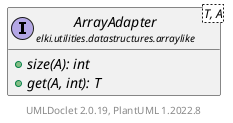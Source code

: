 @startuml
    remove .*\.(Instance|Par|Parameterizer|Factory)$
    set namespaceSeparator none
    hide empty fields
    hide empty methods

    interface "<size:14>ArrayAdapter\n<size:10>elki.utilities.datastructures.arraylike" as elki.utilities.datastructures.arraylike.ArrayAdapter<T, A> [[ArrayAdapter.html]] {
        {abstract} +size(A): int
        {abstract} +get(A, int): T
    }

    center footer UMLDoclet 2.0.19, PlantUML 1.2022.8
@enduml
